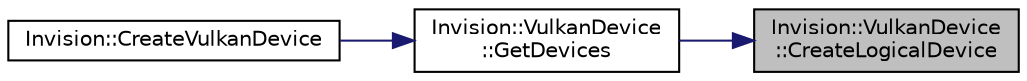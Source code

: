 digraph "Invision::VulkanDevice::CreateLogicalDevice"
{
 // LATEX_PDF_SIZE
  edge [fontname="Helvetica",fontsize="10",labelfontname="Helvetica",labelfontsize="10"];
  node [fontname="Helvetica",fontsize="10",shape=record];
  rankdir="RL";
  Node1 [label="Invision::VulkanDevice\l::CreateLogicalDevice",height=0.2,width=0.4,color="black", fillcolor="grey75", style="filled", fontcolor="black",tooltip=" "];
  Node1 -> Node2 [dir="back",color="midnightblue",fontsize="10",style="solid"];
  Node2 [label="Invision::VulkanDevice\l::GetDevices",height=0.2,width=0.4,color="black", fillcolor="white", style="filled",URL="$class_invision_1_1_vulkan_device.html#a4f1ce3c94cb219d6f1dce39c3f696d74",tooltip=" "];
  Node2 -> Node3 [dir="back",color="midnightblue",fontsize="10",style="solid"];
  Node3 [label="Invision::CreateVulkanDevice",height=0.2,width=0.4,color="black", fillcolor="white", style="filled",URL="$namespace_invision.html#adf574dabe1731e0da138e21eb321d90a",tooltip=" "];
}

